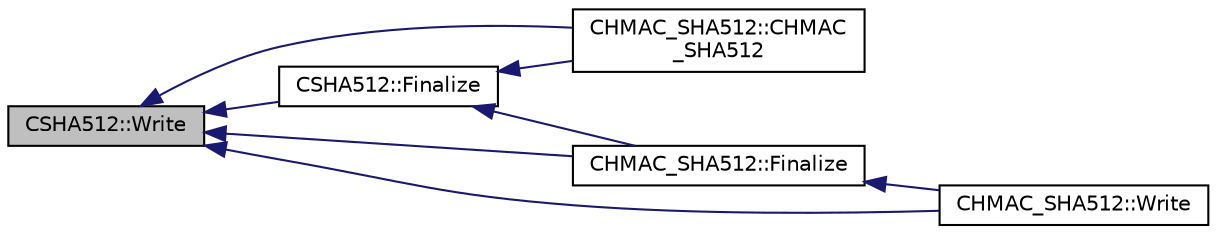 digraph "CSHA512::Write"
{
  edge [fontname="Helvetica",fontsize="10",labelfontname="Helvetica",labelfontsize="10"];
  node [fontname="Helvetica",fontsize="10",shape=record];
  rankdir="LR";
  Node20 [label="CSHA512::Write",height=0.2,width=0.4,color="black", fillcolor="grey75", style="filled", fontcolor="black"];
  Node20 -> Node21 [dir="back",color="midnightblue",fontsize="10",style="solid",fontname="Helvetica"];
  Node21 [label="CHMAC_SHA512::CHMAC\l_SHA512",height=0.2,width=0.4,color="black", fillcolor="white", style="filled",URL="$dd/d0b/class_c_h_m_a_c___s_h_a512.html#a03e1288c20422f66b7e732aafda804e5"];
  Node20 -> Node22 [dir="back",color="midnightblue",fontsize="10",style="solid",fontname="Helvetica"];
  Node22 [label="CHMAC_SHA512::Finalize",height=0.2,width=0.4,color="black", fillcolor="white", style="filled",URL="$dd/d0b/class_c_h_m_a_c___s_h_a512.html#a3042ed5129bd381eb18ed2da201d6ed5"];
  Node22 -> Node23 [dir="back",color="midnightblue",fontsize="10",style="solid",fontname="Helvetica"];
  Node23 [label="CHMAC_SHA512::Write",height=0.2,width=0.4,color="black", fillcolor="white", style="filled",URL="$dd/d0b/class_c_h_m_a_c___s_h_a512.html#aefdf2b068b668027b67c8822227a5a18"];
  Node20 -> Node23 [dir="back",color="midnightblue",fontsize="10",style="solid",fontname="Helvetica"];
  Node20 -> Node24 [dir="back",color="midnightblue",fontsize="10",style="solid",fontname="Helvetica"];
  Node24 [label="CSHA512::Finalize",height=0.2,width=0.4,color="black", fillcolor="white", style="filled",URL="$d4/dcb/class_c_s_h_a512.html#aef4627aae19eeeb54bf02ea7b222b688"];
  Node24 -> Node21 [dir="back",color="midnightblue",fontsize="10",style="solid",fontname="Helvetica"];
  Node24 -> Node22 [dir="back",color="midnightblue",fontsize="10",style="solid",fontname="Helvetica"];
}
